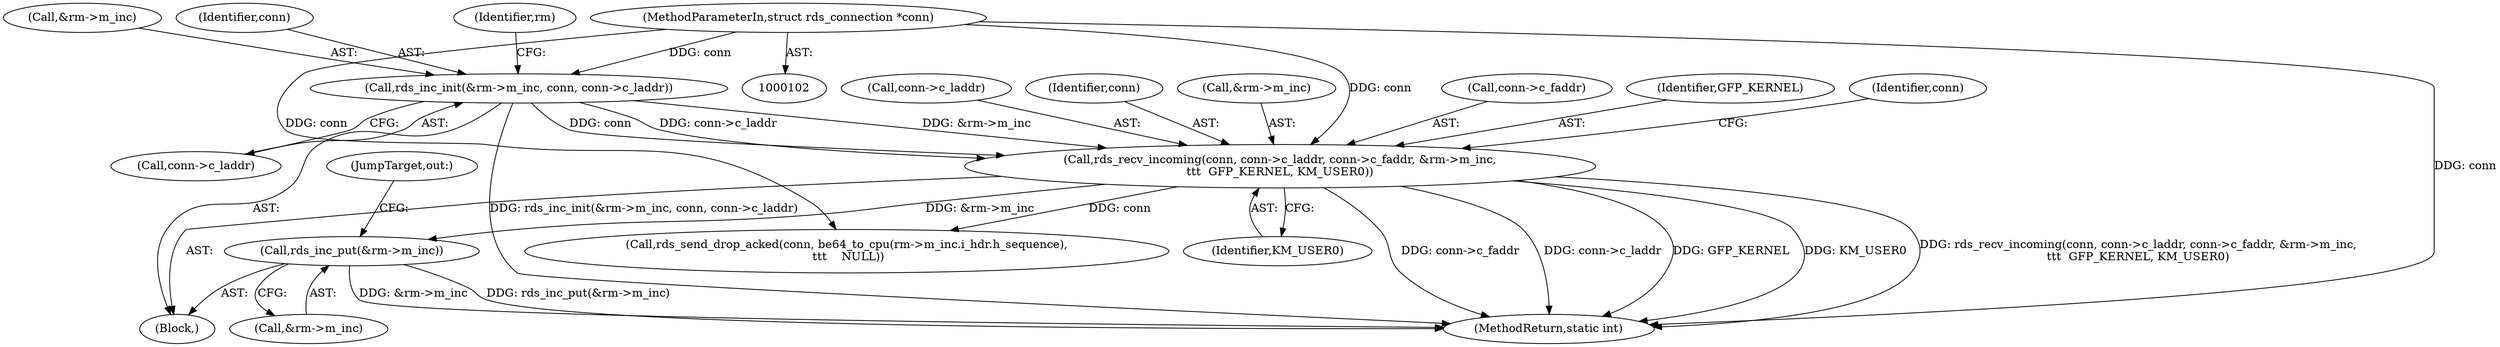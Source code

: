digraph "0_linux_6094628bfd94323fc1cea05ec2c6affd98c18f7f_0@pointer" {
"1000208" [label="(Call,rds_inc_put(&rm->m_inc))"];
"1000183" [label="(Call,rds_recv_incoming(conn, conn->c_laddr, conn->c_faddr, &rm->m_inc,\n\t\t\t  GFP_KERNEL, KM_USER0))"];
"1000172" [label="(Call,rds_inc_init(&rm->m_inc, conn, conn->c_laddr))"];
"1000103" [label="(MethodParameterIn,struct rds_connection *conn)"];
"1000208" [label="(Call,rds_inc_put(&rm->m_inc))"];
"1000108" [label="(Block,)"];
"1000185" [label="(Call,conn->c_laddr)"];
"1000178" [label="(Call,conn->c_laddr)"];
"1000184" [label="(Identifier,conn)"];
"1000197" [label="(Call,rds_send_drop_acked(conn, be64_to_cpu(rm->m_inc.i_hdr.h_sequence),\n \t\t\t    NULL))"];
"1000191" [label="(Call,&rm->m_inc)"];
"1000213" [label="(JumpTarget,out:)"];
"1000188" [label="(Call,conn->c_faddr)"];
"1000183" [label="(Call,rds_recv_incoming(conn, conn->c_laddr, conn->c_faddr, &rm->m_inc,\n\t\t\t  GFP_KERNEL, KM_USER0))"];
"1000216" [label="(MethodReturn,static int)"];
"1000172" [label="(Call,rds_inc_init(&rm->m_inc, conn, conn->c_laddr))"];
"1000209" [label="(Call,&rm->m_inc)"];
"1000196" [label="(Identifier,KM_USER0)"];
"1000173" [label="(Call,&rm->m_inc)"];
"1000103" [label="(MethodParameterIn,struct rds_connection *conn)"];
"1000177" [label="(Identifier,conn)"];
"1000195" [label="(Identifier,GFP_KERNEL)"];
"1000198" [label="(Identifier,conn)"];
"1000182" [label="(Identifier,rm)"];
"1000208" -> "1000108"  [label="AST: "];
"1000208" -> "1000209"  [label="CFG: "];
"1000209" -> "1000208"  [label="AST: "];
"1000213" -> "1000208"  [label="CFG: "];
"1000208" -> "1000216"  [label="DDG: &rm->m_inc"];
"1000208" -> "1000216"  [label="DDG: rds_inc_put(&rm->m_inc)"];
"1000183" -> "1000208"  [label="DDG: &rm->m_inc"];
"1000183" -> "1000108"  [label="AST: "];
"1000183" -> "1000196"  [label="CFG: "];
"1000184" -> "1000183"  [label="AST: "];
"1000185" -> "1000183"  [label="AST: "];
"1000188" -> "1000183"  [label="AST: "];
"1000191" -> "1000183"  [label="AST: "];
"1000195" -> "1000183"  [label="AST: "];
"1000196" -> "1000183"  [label="AST: "];
"1000198" -> "1000183"  [label="CFG: "];
"1000183" -> "1000216"  [label="DDG: conn->c_laddr"];
"1000183" -> "1000216"  [label="DDG: conn->c_faddr"];
"1000183" -> "1000216"  [label="DDG: GFP_KERNEL"];
"1000183" -> "1000216"  [label="DDG: KM_USER0"];
"1000183" -> "1000216"  [label="DDG: rds_recv_incoming(conn, conn->c_laddr, conn->c_faddr, &rm->m_inc,\n\t\t\t  GFP_KERNEL, KM_USER0)"];
"1000172" -> "1000183"  [label="DDG: conn"];
"1000172" -> "1000183"  [label="DDG: conn->c_laddr"];
"1000172" -> "1000183"  [label="DDG: &rm->m_inc"];
"1000103" -> "1000183"  [label="DDG: conn"];
"1000183" -> "1000197"  [label="DDG: conn"];
"1000172" -> "1000108"  [label="AST: "];
"1000172" -> "1000178"  [label="CFG: "];
"1000173" -> "1000172"  [label="AST: "];
"1000177" -> "1000172"  [label="AST: "];
"1000178" -> "1000172"  [label="AST: "];
"1000182" -> "1000172"  [label="CFG: "];
"1000172" -> "1000216"  [label="DDG: rds_inc_init(&rm->m_inc, conn, conn->c_laddr)"];
"1000103" -> "1000172"  [label="DDG: conn"];
"1000103" -> "1000102"  [label="AST: "];
"1000103" -> "1000216"  [label="DDG: conn"];
"1000103" -> "1000197"  [label="DDG: conn"];
}
